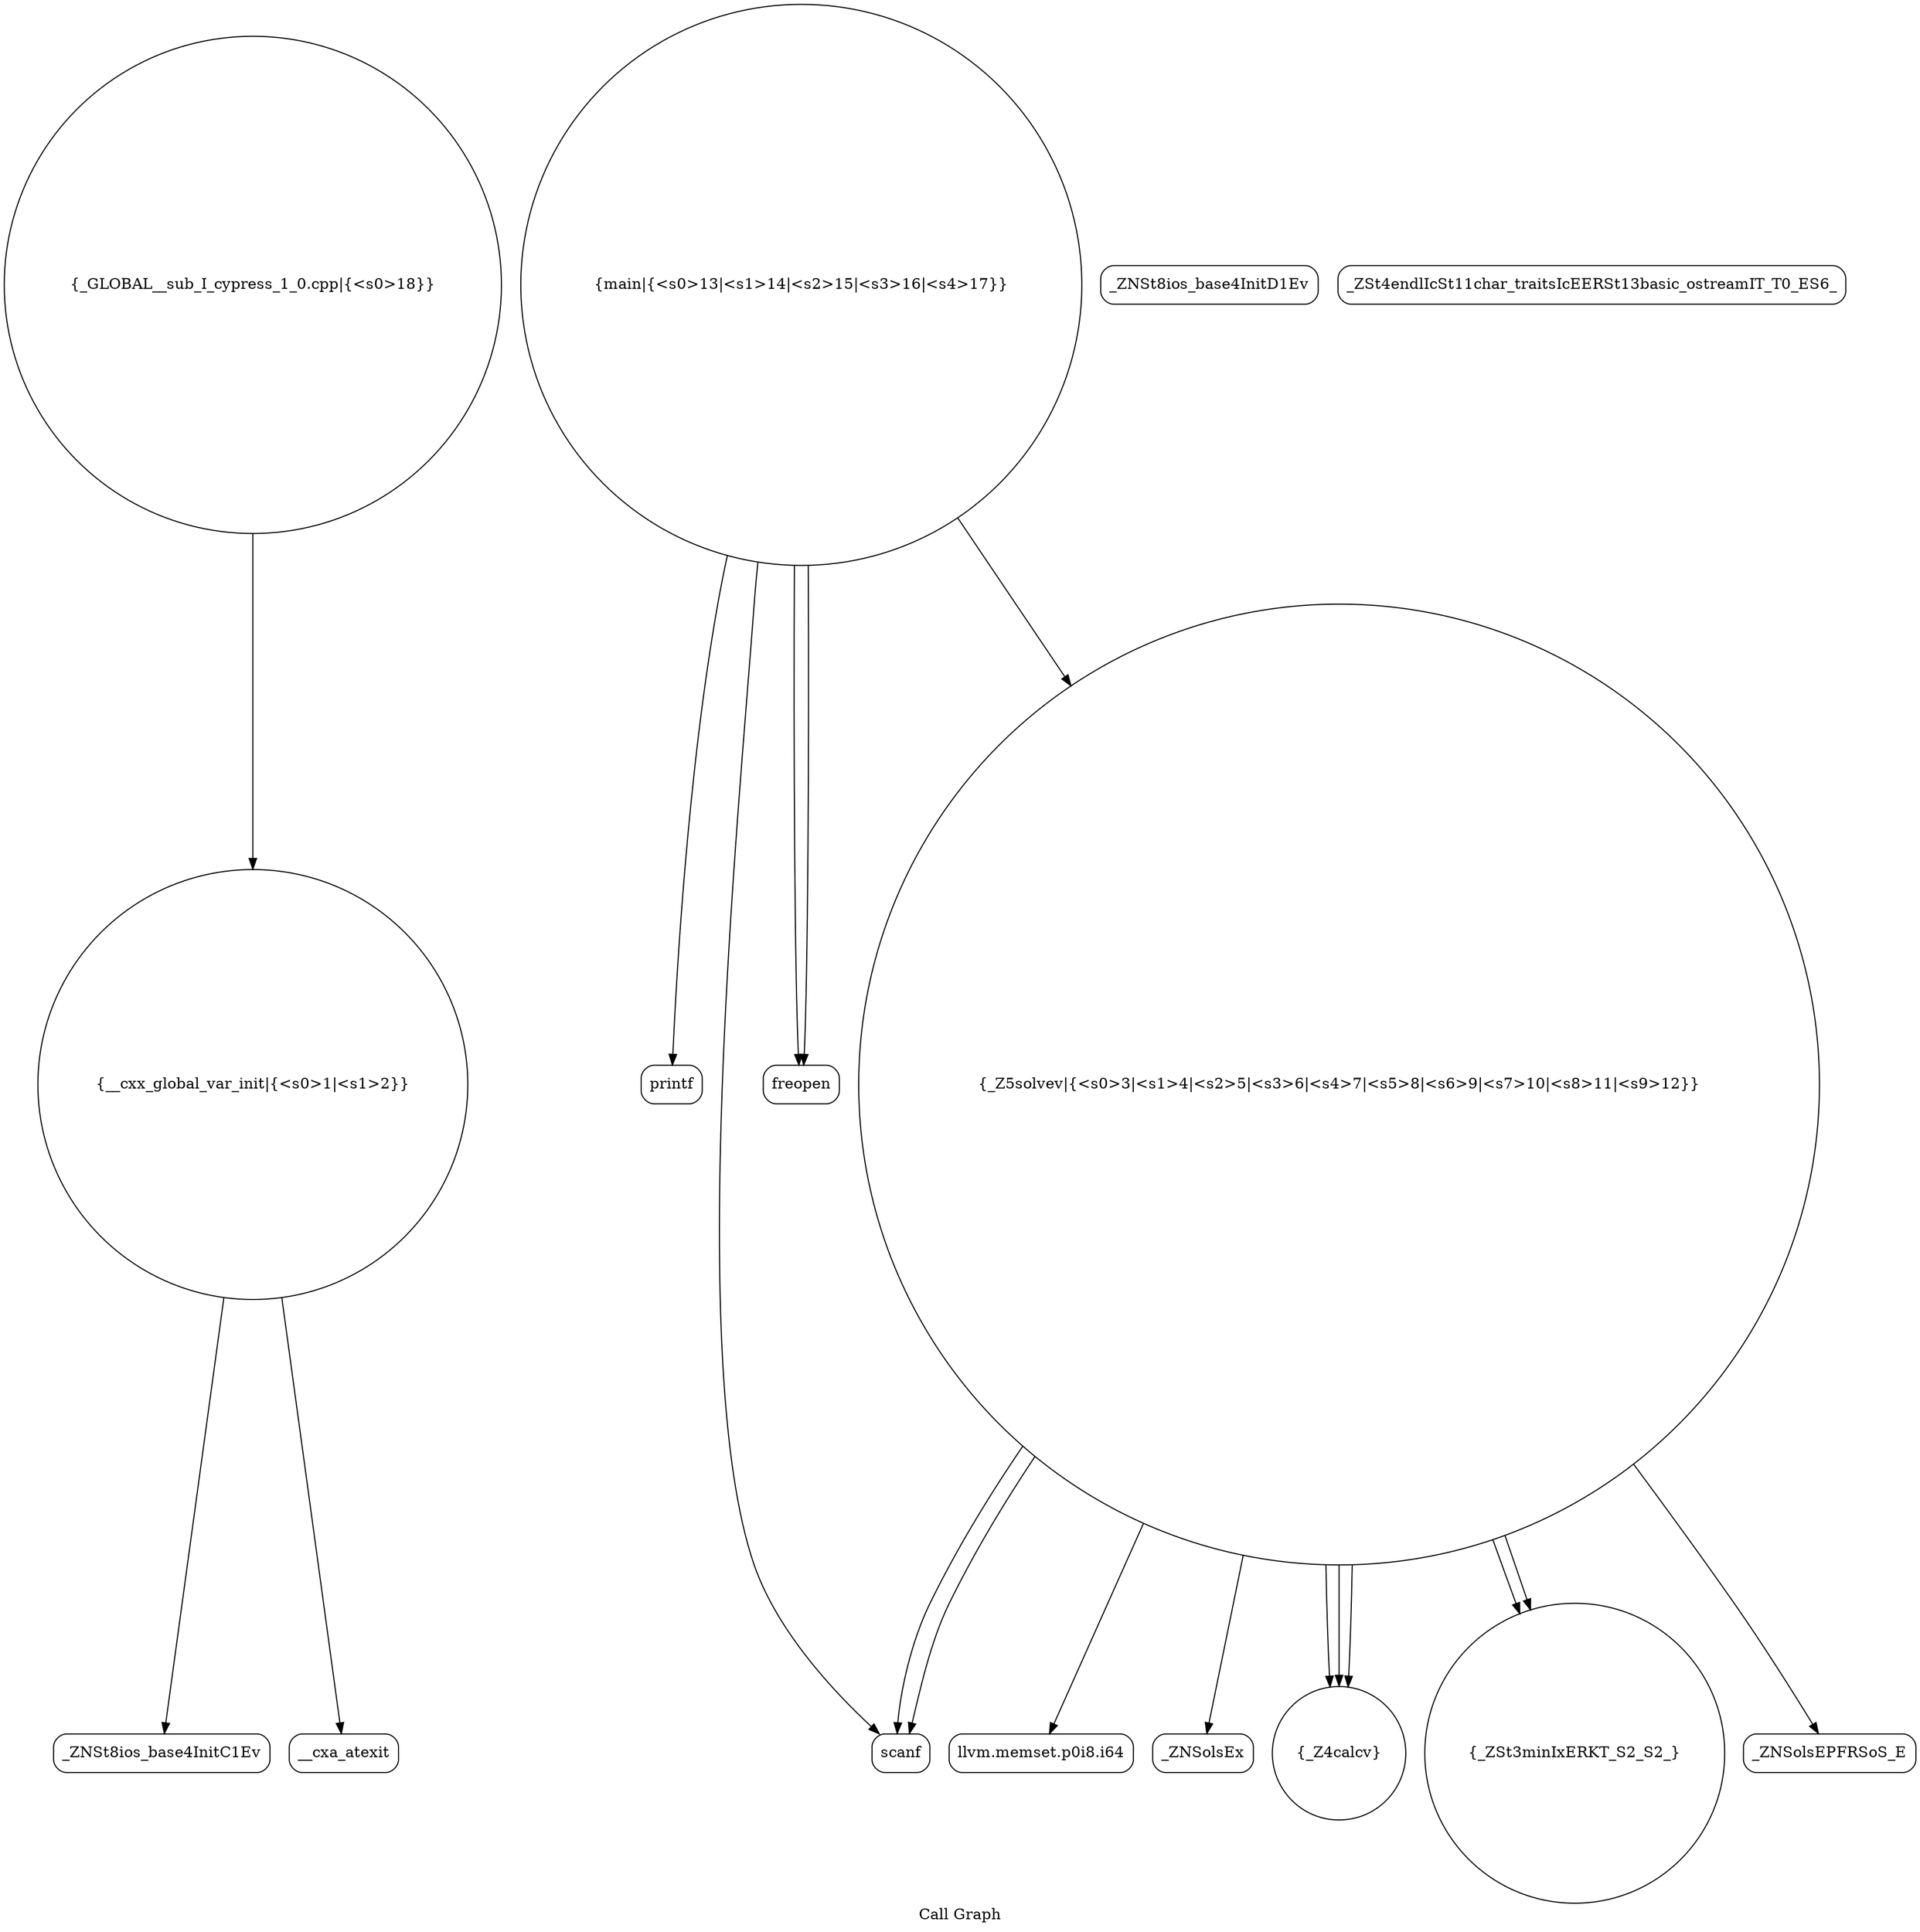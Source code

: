 digraph "Call Graph" {
	label="Call Graph";

	Node0x55665d3113f0 [shape=record,shape=circle,label="{__cxx_global_var_init|{<s0>1|<s1>2}}"];
	Node0x55665d3113f0:s0 -> Node0x55665d311880[color=black];
	Node0x55665d3113f0:s1 -> Node0x55665d311980[color=black];
	Node0x55665d311b80 [shape=record,shape=Mrecord,label="{llvm.memset.p0i8.i64}"];
	Node0x55665d311f00 [shape=record,shape=Mrecord,label="{printf}"];
	Node0x55665d311900 [shape=record,shape=Mrecord,label="{_ZNSt8ios_base4InitD1Ev}"];
	Node0x55665d311c80 [shape=record,shape=Mrecord,label="{_ZNSolsEx}"];
	Node0x55665d311a00 [shape=record,shape=circle,label="{_Z4calcv}"];
	Node0x55665d311d80 [shape=record,shape=Mrecord,label="{_ZSt4endlIcSt11char_traitsIcEERSt13basic_ostreamIT_T0_ES6_}"];
	Node0x55665d311b00 [shape=record,shape=Mrecord,label="{scanf}"];
	Node0x55665d311e80 [shape=record,shape=Mrecord,label="{freopen}"];
	Node0x55665d311880 [shape=record,shape=Mrecord,label="{_ZNSt8ios_base4InitC1Ev}"];
	Node0x55665d311c00 [shape=record,shape=circle,label="{_ZSt3minIxERKT_S2_S2_}"];
	Node0x55665d311f80 [shape=record,shape=circle,label="{_GLOBAL__sub_I_cypress_1_0.cpp|{<s0>18}}"];
	Node0x55665d311f80:s0 -> Node0x55665d3113f0[color=black];
	Node0x55665d311980 [shape=record,shape=Mrecord,label="{__cxa_atexit}"];
	Node0x55665d311d00 [shape=record,shape=Mrecord,label="{_ZNSolsEPFRSoS_E}"];
	Node0x55665d311a80 [shape=record,shape=circle,label="{_Z5solvev|{<s0>3|<s1>4|<s2>5|<s3>6|<s4>7|<s5>8|<s6>9|<s7>10|<s8>11|<s9>12}}"];
	Node0x55665d311a80:s0 -> Node0x55665d311b00[color=black];
	Node0x55665d311a80:s1 -> Node0x55665d311b00[color=black];
	Node0x55665d311a80:s2 -> Node0x55665d311b80[color=black];
	Node0x55665d311a80:s3 -> Node0x55665d311a00[color=black];
	Node0x55665d311a80:s4 -> Node0x55665d311a00[color=black];
	Node0x55665d311a80:s5 -> Node0x55665d311c00[color=black];
	Node0x55665d311a80:s6 -> Node0x55665d311a00[color=black];
	Node0x55665d311a80:s7 -> Node0x55665d311c00[color=black];
	Node0x55665d311a80:s8 -> Node0x55665d311c80[color=black];
	Node0x55665d311a80:s9 -> Node0x55665d311d00[color=black];
	Node0x55665d311e00 [shape=record,shape=circle,label="{main|{<s0>13|<s1>14|<s2>15|<s3>16|<s4>17}}"];
	Node0x55665d311e00:s0 -> Node0x55665d311e80[color=black];
	Node0x55665d311e00:s1 -> Node0x55665d311e80[color=black];
	Node0x55665d311e00:s2 -> Node0x55665d311b00[color=black];
	Node0x55665d311e00:s3 -> Node0x55665d311f00[color=black];
	Node0x55665d311e00:s4 -> Node0x55665d311a80[color=black];
}
